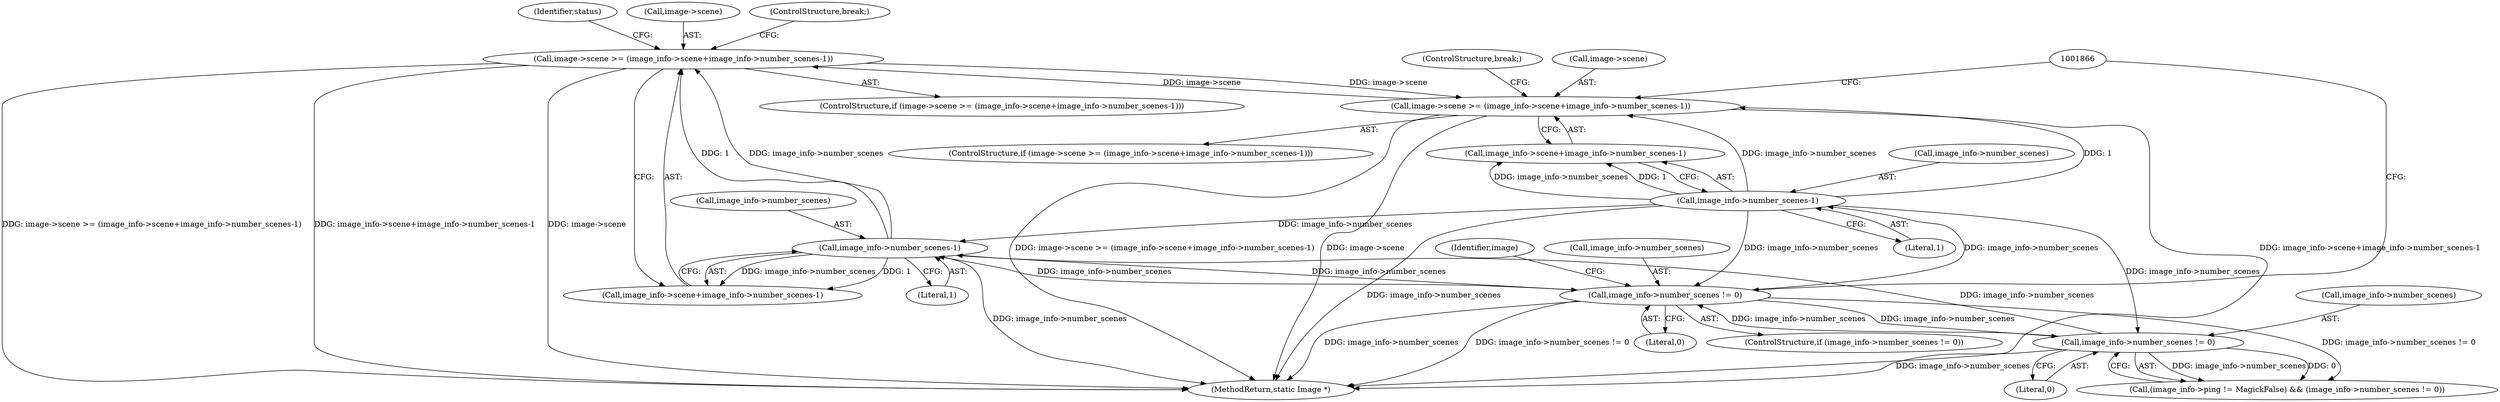 digraph "0_ImageMagick_2ad6d33493750a28a5a655d319a8e0b16c392de1@pointer" {
"1000563" [label="(Call,image->scene >= (image_info->scene+image_info->number_scenes-1))"];
"1001851" [label="(Call,image->scene >= (image_info->scene+image_info->number_scenes-1))"];
"1000563" [label="(Call,image->scene >= (image_info->scene+image_info->number_scenes-1))"];
"1000571" [label="(Call,image_info->number_scenes-1)"];
"1001845" [label="(Call,image_info->number_scenes != 0)"];
"1000557" [label="(Call,image_info->number_scenes != 0)"];
"1001859" [label="(Call,image_info->number_scenes-1)"];
"1001860" [label="(Call,image_info->number_scenes)"];
"1000571" [label="(Call,image_info->number_scenes-1)"];
"1000558" [label="(Call,image_info->number_scenes)"];
"1001849" [label="(Literal,0)"];
"1001853" [label="(Identifier,image)"];
"1000561" [label="(Literal,0)"];
"1001863" [label="(Literal,1)"];
"1000551" [label="(Call,(image_info->ping != MagickFalse) && (image_info->number_scenes != 0))"];
"1000562" [label="(ControlStructure,if (image->scene >= (image_info->scene+image_info->number_scenes-1)))"];
"1001846" [label="(Call,image_info->number_scenes)"];
"1001859" [label="(Call,image_info->number_scenes-1)"];
"1000575" [label="(Literal,1)"];
"1000578" [label="(Identifier,status)"];
"1001864" [label="(ControlStructure,break;)"];
"1000563" [label="(Call,image->scene >= (image_info->scene+image_info->number_scenes-1))"];
"1001944" [label="(MethodReturn,static Image *)"];
"1000557" [label="(Call,image_info->number_scenes != 0)"];
"1001851" [label="(Call,image->scene >= (image_info->scene+image_info->number_scenes-1))"];
"1000572" [label="(Call,image_info->number_scenes)"];
"1000564" [label="(Call,image->scene)"];
"1001850" [label="(ControlStructure,if (image->scene >= (image_info->scene+image_info->number_scenes-1)))"];
"1001855" [label="(Call,image_info->scene+image_info->number_scenes-1)"];
"1000567" [label="(Call,image_info->scene+image_info->number_scenes-1)"];
"1001852" [label="(Call,image->scene)"];
"1000576" [label="(ControlStructure,break;)"];
"1001844" [label="(ControlStructure,if (image_info->number_scenes != 0))"];
"1001845" [label="(Call,image_info->number_scenes != 0)"];
"1000563" -> "1000562"  [label="AST: "];
"1000563" -> "1000567"  [label="CFG: "];
"1000564" -> "1000563"  [label="AST: "];
"1000567" -> "1000563"  [label="AST: "];
"1000576" -> "1000563"  [label="CFG: "];
"1000578" -> "1000563"  [label="CFG: "];
"1000563" -> "1001944"  [label="DDG: image->scene >= (image_info->scene+image_info->number_scenes-1)"];
"1000563" -> "1001944"  [label="DDG: image_info->scene+image_info->number_scenes-1"];
"1000563" -> "1001944"  [label="DDG: image->scene"];
"1001851" -> "1000563"  [label="DDG: image->scene"];
"1000571" -> "1000563"  [label="DDG: image_info->number_scenes"];
"1000571" -> "1000563"  [label="DDG: 1"];
"1000563" -> "1001851"  [label="DDG: image->scene"];
"1001851" -> "1001850"  [label="AST: "];
"1001851" -> "1001855"  [label="CFG: "];
"1001852" -> "1001851"  [label="AST: "];
"1001855" -> "1001851"  [label="AST: "];
"1001864" -> "1001851"  [label="CFG: "];
"1001866" -> "1001851"  [label="CFG: "];
"1001851" -> "1001944"  [label="DDG: image_info->scene+image_info->number_scenes-1"];
"1001851" -> "1001944"  [label="DDG: image->scene >= (image_info->scene+image_info->number_scenes-1)"];
"1001851" -> "1001944"  [label="DDG: image->scene"];
"1001859" -> "1001851"  [label="DDG: image_info->number_scenes"];
"1001859" -> "1001851"  [label="DDG: 1"];
"1000571" -> "1000567"  [label="AST: "];
"1000571" -> "1000575"  [label="CFG: "];
"1000572" -> "1000571"  [label="AST: "];
"1000575" -> "1000571"  [label="AST: "];
"1000567" -> "1000571"  [label="CFG: "];
"1000571" -> "1001944"  [label="DDG: image_info->number_scenes"];
"1000571" -> "1000567"  [label="DDG: image_info->number_scenes"];
"1000571" -> "1000567"  [label="DDG: 1"];
"1001845" -> "1000571"  [label="DDG: image_info->number_scenes"];
"1000557" -> "1000571"  [label="DDG: image_info->number_scenes"];
"1001859" -> "1000571"  [label="DDG: image_info->number_scenes"];
"1000571" -> "1001845"  [label="DDG: image_info->number_scenes"];
"1001845" -> "1001844"  [label="AST: "];
"1001845" -> "1001849"  [label="CFG: "];
"1001846" -> "1001845"  [label="AST: "];
"1001849" -> "1001845"  [label="AST: "];
"1001853" -> "1001845"  [label="CFG: "];
"1001866" -> "1001845"  [label="CFG: "];
"1001845" -> "1001944"  [label="DDG: image_info->number_scenes"];
"1001845" -> "1001944"  [label="DDG: image_info->number_scenes != 0"];
"1001845" -> "1000551"  [label="DDG: image_info->number_scenes != 0"];
"1001845" -> "1000557"  [label="DDG: image_info->number_scenes"];
"1000557" -> "1001845"  [label="DDG: image_info->number_scenes"];
"1001859" -> "1001845"  [label="DDG: image_info->number_scenes"];
"1001845" -> "1001859"  [label="DDG: image_info->number_scenes"];
"1000557" -> "1000551"  [label="AST: "];
"1000557" -> "1000561"  [label="CFG: "];
"1000558" -> "1000557"  [label="AST: "];
"1000561" -> "1000557"  [label="AST: "];
"1000551" -> "1000557"  [label="CFG: "];
"1000557" -> "1001944"  [label="DDG: image_info->number_scenes"];
"1000557" -> "1000551"  [label="DDG: image_info->number_scenes"];
"1000557" -> "1000551"  [label="DDG: 0"];
"1001859" -> "1000557"  [label="DDG: image_info->number_scenes"];
"1001859" -> "1001855"  [label="AST: "];
"1001859" -> "1001863"  [label="CFG: "];
"1001860" -> "1001859"  [label="AST: "];
"1001863" -> "1001859"  [label="AST: "];
"1001855" -> "1001859"  [label="CFG: "];
"1001859" -> "1001944"  [label="DDG: image_info->number_scenes"];
"1001859" -> "1001855"  [label="DDG: image_info->number_scenes"];
"1001859" -> "1001855"  [label="DDG: 1"];
}
